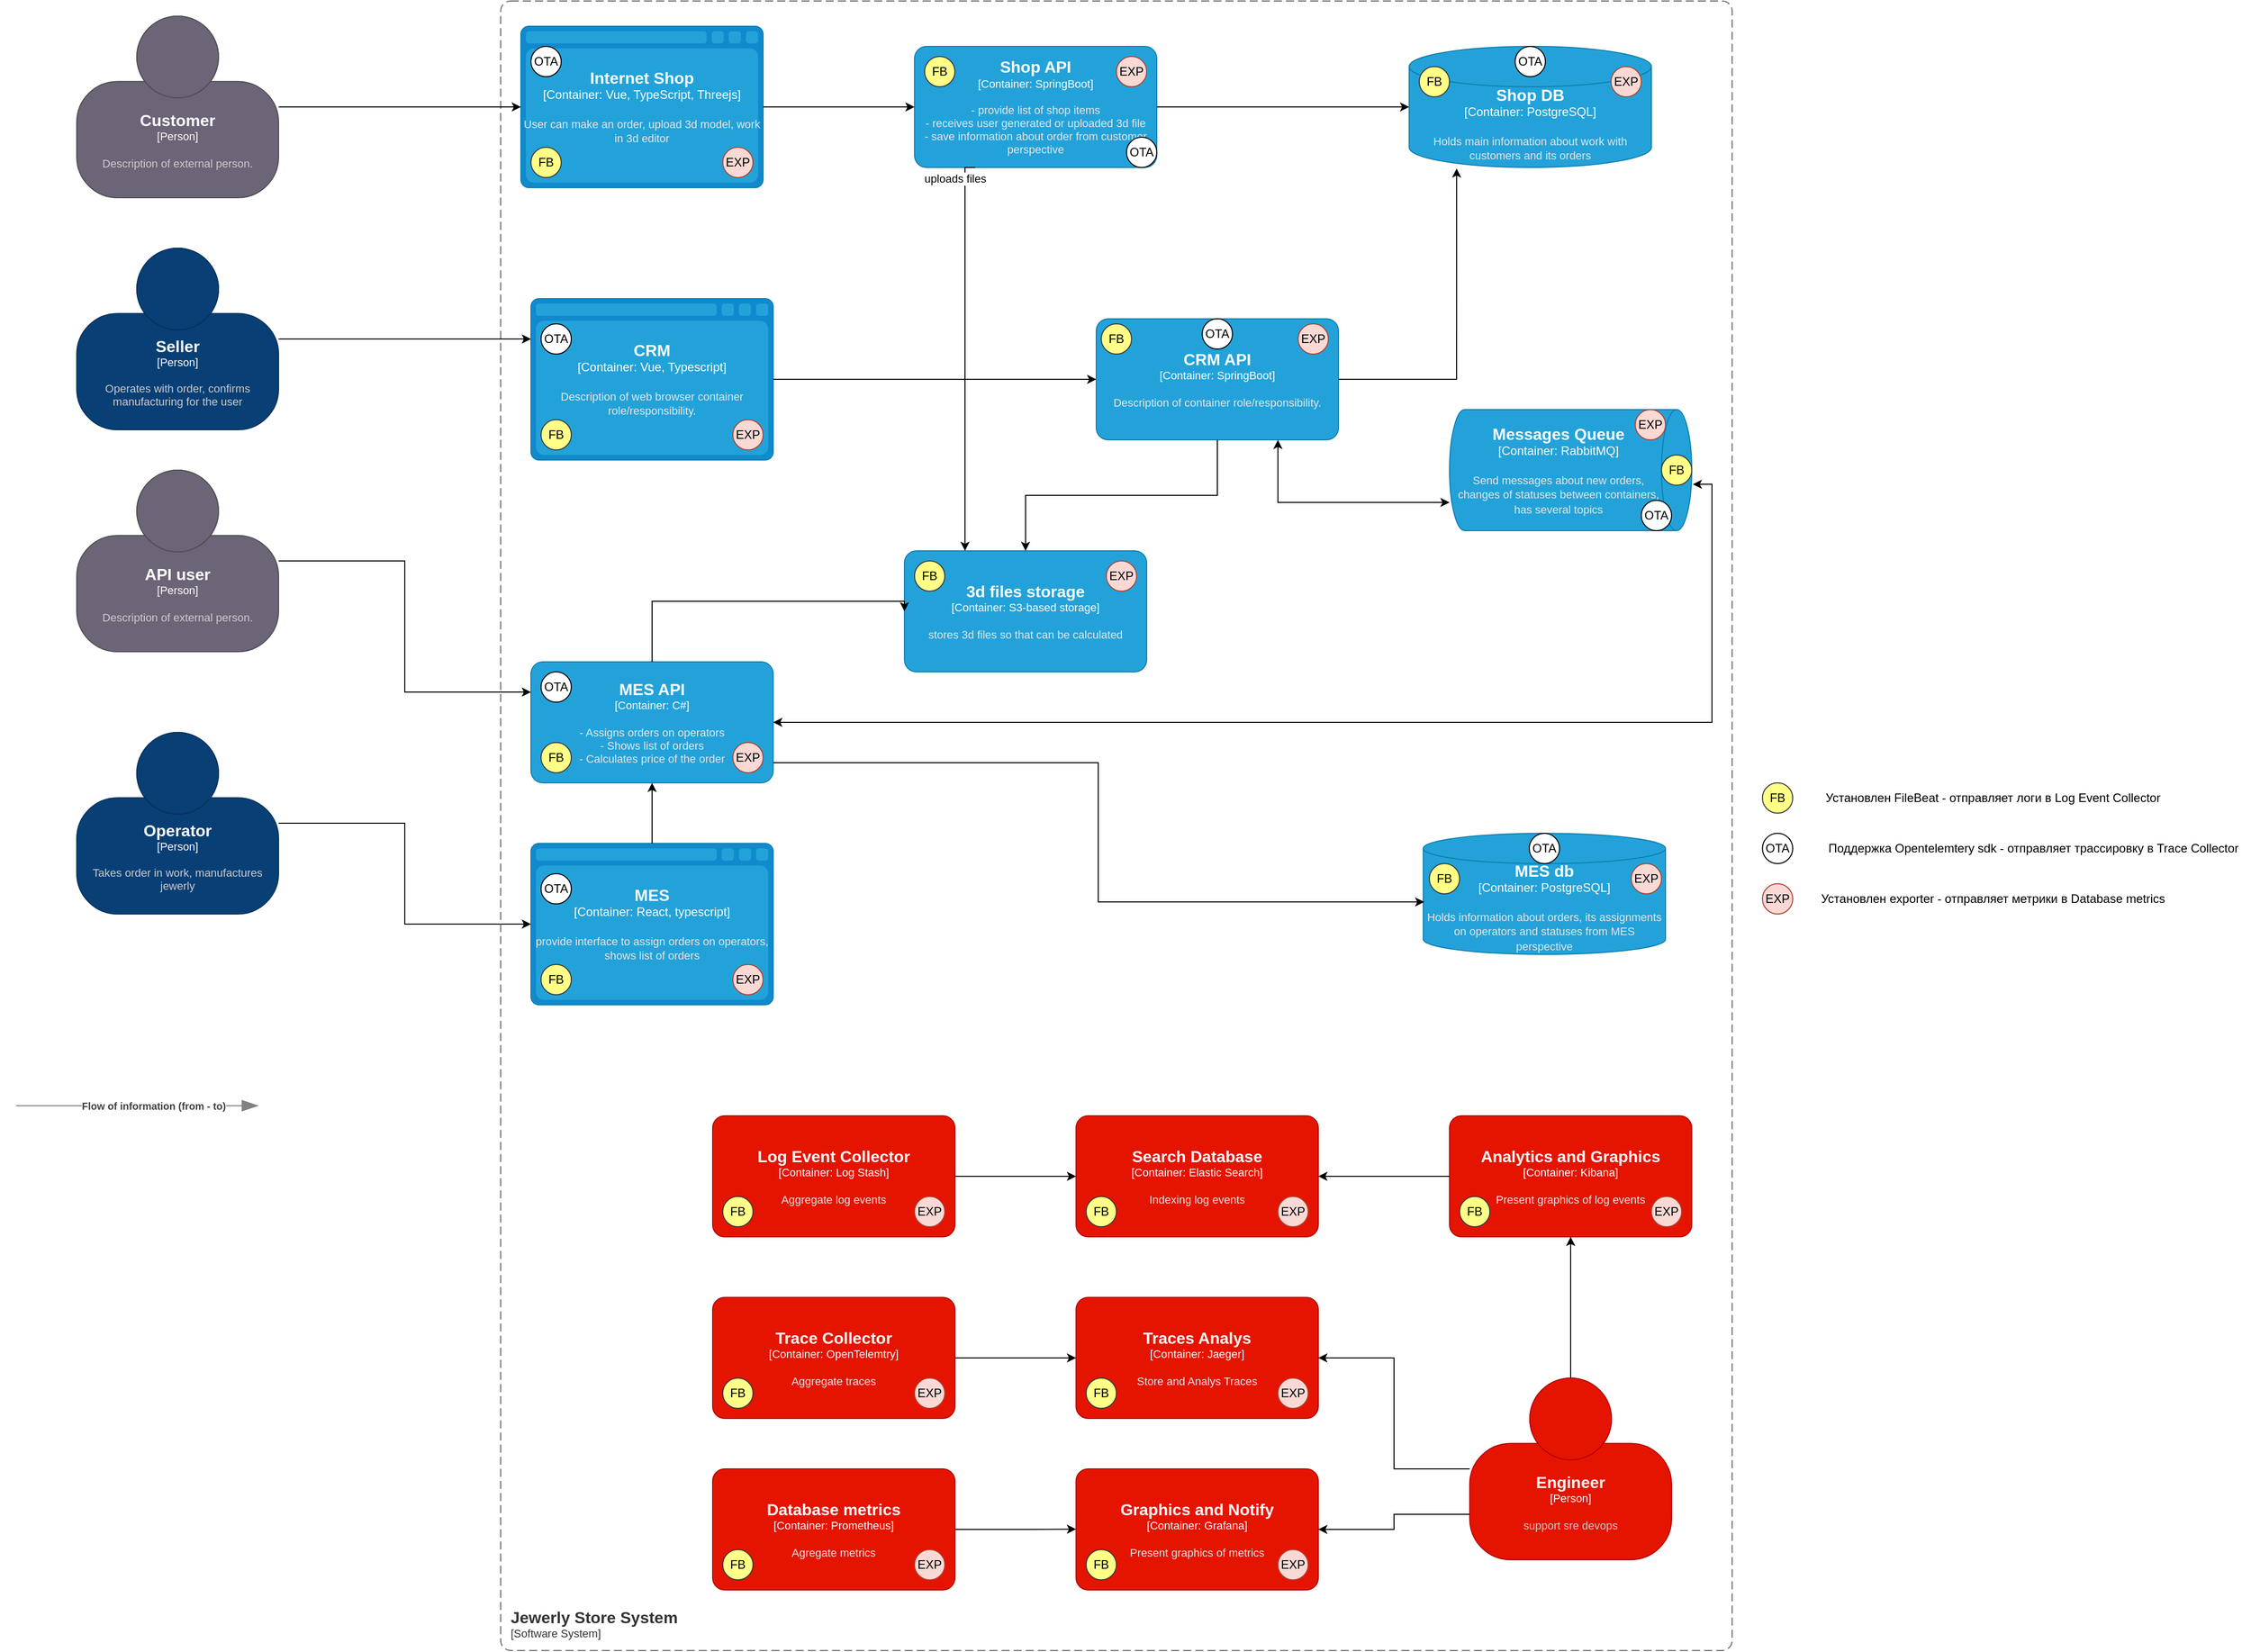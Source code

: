 <mxfile version="26.0.2">
  <diagram name="Page-1" id="q5gKrhV2WKv8pvfnoQvh">
    <mxGraphModel dx="1741" dy="1004" grid="1" gridSize="10" guides="1" tooltips="1" connect="1" arrows="1" fold="1" page="1" pageScale="1" pageWidth="827" pageHeight="1169" math="0" shadow="0">
      <root>
        <mxCell id="0" />
        <mxCell id="1" parent="0" />
        <object placeholders="1" c4Name="MES API" c4Type="Container" c4Technology="C#" c4Description="- Assigns orders on operators&#xa;- Shows list of orders&#xa;- Calculates price of the order" label="&lt;font style=&quot;font-size: 16px&quot;&gt;&lt;b&gt;%c4Name%&lt;/b&gt;&lt;/font&gt;&lt;div&gt;[%c4Type%: %c4Technology%]&lt;/div&gt;&lt;br&gt;&lt;div&gt;&lt;font style=&quot;font-size: 11px&quot;&gt;&lt;font color=&quot;#E6E6E6&quot;&gt;%c4Description%&lt;/font&gt;&lt;/div&gt;" id="6bDfexBDMjg7O7AECw8N-1">
          <mxCell style="rounded=1;whiteSpace=wrap;html=1;fontSize=11;labelBackgroundColor=none;fillColor=#23A2D9;fontColor=#ffffff;align=center;arcSize=10;strokeColor=#0E7DAD;metaEdit=1;resizable=0;points=[[0.25,0,0],[0.5,0,0],[0.75,0,0],[1,0.25,0],[1,0.5,0],[1,0.75,0],[0.75,1,0],[0.5,1,0],[0.25,1,0],[0,0.75,0],[0,0.5,0],[0,0.25,0]];" parent="1" vertex="1">
            <mxGeometry x="530" y="890" width="240" height="120" as="geometry" />
          </mxCell>
        </object>
        <object placeholders="1" c4Name="Messages Queue" c4Type="Container" c4Technology="RabbitMQ" c4Description="Send messages about new orders, changes of statuses between containers, has several topics" label="&lt;font style=&quot;font-size: 16px&quot;&gt;&lt;b&gt;%c4Name%&lt;/b&gt;&lt;/font&gt;&lt;div&gt;[%c4Type%:&amp;nbsp;%c4Technology%]&lt;/div&gt;&lt;br&gt;&lt;div&gt;&lt;font style=&quot;font-size: 11px&quot;&gt;&lt;font color=&quot;#E6E6E6&quot;&gt;%c4Description%&lt;/font&gt;&lt;/div&gt;" id="6bDfexBDMjg7O7AECw8N-2">
          <mxCell style="shape=cylinder3;size=15;direction=south;whiteSpace=wrap;html=1;boundedLbl=1;rounded=0;labelBackgroundColor=none;fillColor=#23A2D9;fontSize=12;fontColor=#ffffff;align=center;strokeColor=#0E7DAD;metaEdit=1;points=[[0.5,0,0],[1,0.25,0],[1,0.5,0],[1,0.75,0],[0.5,1,0],[0,0.75,0],[0,0.5,0],[0,0.25,0]];resizable=0;" parent="1" vertex="1">
            <mxGeometry x="1440" y="640" width="240" height="120" as="geometry" />
          </mxCell>
        </object>
        <object placeholders="1" c4Name="Internet Shop" c4Type="Container" c4Technology="Vue, TypeScript, Threejs" c4Description="User can make an order, upload 3d model, work in 3d editor" label="&lt;font style=&quot;font-size: 16px&quot;&gt;&lt;b&gt;%c4Name%&lt;/b&gt;&lt;/font&gt;&lt;div&gt;[%c4Type%:&amp;nbsp;%c4Technology%]&lt;/div&gt;&lt;br&gt;&lt;div&gt;&lt;font style=&quot;font-size: 11px&quot;&gt;&lt;font color=&quot;#E6E6E6&quot;&gt;%c4Description%&lt;/font&gt;&lt;/div&gt;" id="6bDfexBDMjg7O7AECw8N-3">
          <mxCell style="shape=mxgraph.c4.webBrowserContainer2;whiteSpace=wrap;html=1;boundedLbl=1;rounded=0;labelBackgroundColor=none;strokeColor=#118ACD;fillColor=#23A2D9;strokeColor=#118ACD;strokeColor2=#0E7DAD;fontSize=12;fontColor=#ffffff;align=center;metaEdit=1;points=[[0.5,0,0],[1,0.25,0],[1,0.5,0],[1,0.75,0],[0.5,1,0],[0,0.75,0],[0,0.5,0],[0,0.25,0]];resizable=0;" parent="1" vertex="1">
            <mxGeometry x="520" y="260" width="240" height="160" as="geometry" />
          </mxCell>
        </object>
        <object placeholders="1" c4Name="MES" c4Type="Container" c4Technology="React, typescript" c4Description="provide interface to assign orders on operators, shows list of orders" label="&lt;font style=&quot;font-size: 16px&quot;&gt;&lt;b&gt;%c4Name%&lt;/b&gt;&lt;/font&gt;&lt;div&gt;[%c4Type%:&amp;nbsp;%c4Technology%]&lt;/div&gt;&lt;br&gt;&lt;div&gt;&lt;font style=&quot;font-size: 11px&quot;&gt;&lt;font color=&quot;#E6E6E6&quot;&gt;%c4Description%&lt;/font&gt;&lt;/div&gt;" id="6bDfexBDMjg7O7AECw8N-4">
          <mxCell style="shape=mxgraph.c4.webBrowserContainer2;whiteSpace=wrap;html=1;boundedLbl=1;rounded=0;labelBackgroundColor=none;strokeColor=#118ACD;fillColor=#23A2D9;strokeColor=#118ACD;strokeColor2=#0E7DAD;fontSize=12;fontColor=#ffffff;align=center;metaEdit=1;points=[[0.5,0,0],[1,0.25,0],[1,0.5,0],[1,0.75,0],[0.5,1,0],[0,0.75,0],[0,0.5,0],[0,0.25,0]];resizable=0;" parent="1" vertex="1">
            <mxGeometry x="530" y="1070" width="240" height="160" as="geometry" />
          </mxCell>
        </object>
        <mxCell id="6bDfexBDMjg7O7AECw8N-20" style="edgeStyle=orthogonalEdgeStyle;rounded=0;orthogonalLoop=1;jettySize=auto;html=1;" parent="1" source="6bDfexBDMjg7O7AECw8N-5" target="6bDfexBDMjg7O7AECw8N-4" edge="1">
          <mxGeometry relative="1" as="geometry" />
        </mxCell>
        <object placeholders="1" c4Name="Operator" c4Type="Person" c4Description="Takes order in work, manufactures jewerly " label="&lt;font style=&quot;font-size: 16px&quot;&gt;&lt;b&gt;%c4Name%&lt;/b&gt;&lt;/font&gt;&lt;div&gt;[%c4Type%]&lt;/div&gt;&lt;br&gt;&lt;div&gt;&lt;font style=&quot;font-size: 11px&quot;&gt;&lt;font color=&quot;#cccccc&quot;&gt;%c4Description%&lt;/font&gt;&lt;/div&gt;" id="6bDfexBDMjg7O7AECw8N-5">
          <mxCell style="html=1;fontSize=11;dashed=0;whiteSpace=wrap;fillColor=#083F75;strokeColor=#06315C;fontColor=#ffffff;shape=mxgraph.c4.person2;align=center;metaEdit=1;points=[[0.5,0,0],[1,0.5,0],[1,0.75,0],[0.75,1,0],[0.5,1,0],[0.25,1,0],[0,0.75,0],[0,0.5,0]];resizable=0;" parent="1" vertex="1">
            <mxGeometry x="80" y="960" width="200" height="180" as="geometry" />
          </mxCell>
        </object>
        <object placeholders="1" c4Name="Customer" c4Type="Person" c4Description="Description of external person." label="&lt;font style=&quot;font-size: 16px&quot;&gt;&lt;b&gt;%c4Name%&lt;/b&gt;&lt;/font&gt;&lt;div&gt;[%c4Type%]&lt;/div&gt;&lt;br&gt;&lt;div&gt;&lt;font style=&quot;font-size: 11px&quot;&gt;&lt;font color=&quot;#cccccc&quot;&gt;%c4Description%&lt;/font&gt;&lt;/div&gt;" id="6bDfexBDMjg7O7AECw8N-6">
          <mxCell style="html=1;fontSize=11;dashed=0;whiteSpace=wrap;fillColor=#6C6477;strokeColor=#4D4D4D;fontColor=#ffffff;shape=mxgraph.c4.person2;align=center;metaEdit=1;points=[[0.5,0,0],[1,0.5,0],[1,0.75,0],[0.75,1,0],[0.5,1,0],[0.25,1,0],[0,0.75,0],[0,0.5,0]];resizable=0;" parent="1" vertex="1">
            <mxGeometry x="80" y="250" width="200" height="180" as="geometry" />
          </mxCell>
        </object>
        <object placeholders="1" c4Name="API user" c4Type="Person" c4Description="Description of external person." label="&lt;font style=&quot;font-size: 16px&quot;&gt;&lt;b&gt;%c4Name%&lt;/b&gt;&lt;/font&gt;&lt;div&gt;[%c4Type%]&lt;/div&gt;&lt;br&gt;&lt;div&gt;&lt;font style=&quot;font-size: 11px&quot;&gt;&lt;font color=&quot;#cccccc&quot;&gt;%c4Description%&lt;/font&gt;&lt;/div&gt;" id="6bDfexBDMjg7O7AECw8N-7">
          <mxCell style="html=1;fontSize=11;dashed=0;whiteSpace=wrap;fillColor=#6C6477;strokeColor=#4D4D4D;fontColor=#ffffff;shape=mxgraph.c4.person2;align=center;metaEdit=1;points=[[0.5,0,0],[1,0.5,0],[1,0.75,0],[0.75,1,0],[0.5,1,0],[0.25,1,0],[0,0.75,0],[0,0.5,0]];resizable=0;" parent="1" vertex="1">
            <mxGeometry x="80" y="700" width="200" height="180" as="geometry" />
          </mxCell>
        </object>
        <object placeholders="1" c4Name="Shop API" c4Type="Container" c4Technology="SpringBoot" c4Description="- provide list of shop items&#xa;- receives user generated or uploaded 3d file&#xa;- save information about order from customer perspective&#xa;" label="&lt;font style=&quot;font-size: 16px&quot;&gt;&lt;b&gt;%c4Name%&lt;/b&gt;&lt;/font&gt;&lt;div&gt;[%c4Type%: %c4Technology%]&lt;/div&gt;&lt;br&gt;&lt;div&gt;&lt;font style=&quot;font-size: 11px&quot;&gt;&lt;font color=&quot;#E6E6E6&quot;&gt;%c4Description%&lt;/font&gt;&lt;/div&gt;" id="6bDfexBDMjg7O7AECw8N-8">
          <mxCell style="rounded=1;whiteSpace=wrap;html=1;fontSize=11;labelBackgroundColor=none;fillColor=#23A2D9;fontColor=#ffffff;align=center;arcSize=10;strokeColor=#0E7DAD;metaEdit=1;resizable=0;points=[[0.25,0,0],[0.5,0,0],[0.75,0,0],[1,0.25,0],[1,0.5,0],[1,0.75,0],[0.75,1,0],[0.5,1,0],[0.25,1,0],[0,0.75,0],[0,0.5,0],[0,0.25,0]];" parent="1" vertex="1">
            <mxGeometry x="910" y="280" width="240" height="120" as="geometry" />
          </mxCell>
        </object>
        <object placeholders="1" c4Name="CRM" c4Type="Container" c4Technology="Vue, Typescript" c4Description="Description of web browser container role/responsibility." label="&lt;font style=&quot;font-size: 16px&quot;&gt;&lt;b&gt;%c4Name%&lt;/b&gt;&lt;/font&gt;&lt;div&gt;[%c4Type%:&amp;nbsp;%c4Technology%]&lt;/div&gt;&lt;br&gt;&lt;div&gt;&lt;font style=&quot;font-size: 11px&quot;&gt;&lt;font color=&quot;#E6E6E6&quot;&gt;%c4Description%&lt;/font&gt;&lt;/div&gt;" id="6bDfexBDMjg7O7AECw8N-9">
          <mxCell style="shape=mxgraph.c4.webBrowserContainer2;whiteSpace=wrap;html=1;boundedLbl=1;rounded=0;labelBackgroundColor=none;strokeColor=#118ACD;fillColor=#23A2D9;strokeColor=#118ACD;strokeColor2=#0E7DAD;fontSize=12;fontColor=#ffffff;align=center;metaEdit=1;points=[[0.5,0,0],[1,0.25,0],[1,0.5,0],[1,0.75,0],[0.5,1,0],[0,0.75,0],[0,0.5,0],[0,0.25,0]];resizable=0;" parent="1" vertex="1">
            <mxGeometry x="530" y="530" width="240" height="160" as="geometry" />
          </mxCell>
        </object>
        <object placeholders="1" c4Name="CRM API" c4Type="Container" c4Technology="SpringBoot" c4Description="Description of container role/responsibility." label="&lt;font style=&quot;font-size: 16px&quot;&gt;&lt;b&gt;%c4Name%&lt;/b&gt;&lt;/font&gt;&lt;div&gt;[%c4Type%: %c4Technology%]&lt;/div&gt;&lt;br&gt;&lt;div&gt;&lt;font style=&quot;font-size: 11px&quot;&gt;&lt;font color=&quot;#E6E6E6&quot;&gt;%c4Description%&lt;/font&gt;&lt;/div&gt;" id="6bDfexBDMjg7O7AECw8N-10">
          <mxCell style="rounded=1;whiteSpace=wrap;html=1;fontSize=11;labelBackgroundColor=none;fillColor=#23A2D9;fontColor=#ffffff;align=center;arcSize=10;strokeColor=#0E7DAD;metaEdit=1;resizable=0;points=[[0.25,0,0],[0.5,0,0],[0.75,0,0],[1,0.25,0],[1,0.5,0],[1,0.75,0],[0.75,1,0],[0.5,1,0],[0.25,1,0],[0,0.75,0],[0,0.5,0],[0,0.25,0]];" parent="1" vertex="1">
            <mxGeometry x="1090" y="550" width="240" height="120" as="geometry" />
          </mxCell>
        </object>
        <object placeholders="1" c4Name="Shop DB" c4Type="Container" c4Technology="PostgreSQL" c4Description="Holds main information about work with customers and its orders&#xa;" label="&lt;font style=&quot;font-size: 16px&quot;&gt;&lt;b&gt;%c4Name%&lt;/b&gt;&lt;/font&gt;&lt;div&gt;[%c4Type%:&amp;nbsp;%c4Technology%]&lt;/div&gt;&lt;br&gt;&lt;div&gt;&lt;font style=&quot;font-size: 11px&quot;&gt;&lt;font color=&quot;#E6E6E6&quot;&gt;%c4Description%&lt;/font&gt;&lt;/div&gt;" id="6bDfexBDMjg7O7AECw8N-11">
          <mxCell style="shape=cylinder3;size=20;whiteSpace=wrap;html=1;boundedLbl=1;rounded=0;labelBackgroundColor=none;fillColor=#23A2D9;fontSize=12;fontColor=#ffffff;align=center;strokeColor=#0E7DAD;metaEdit=1;points=[[0.5,0,0],[1,0.25,0],[1,0.5,0],[1,0.75,0],[0.5,1,0],[0,0.75,0],[0,0.5,0],[0,0.25,0]];resizable=0;" parent="1" vertex="1">
            <mxGeometry x="1400" y="280" width="240" height="120" as="geometry" />
          </mxCell>
        </object>
        <mxCell id="6bDfexBDMjg7O7AECw8N-12" style="edgeStyle=orthogonalEdgeStyle;rounded=0;orthogonalLoop=1;jettySize=auto;html=1;entryX=0.196;entryY=1.008;entryDx=0;entryDy=0;entryPerimeter=0;" parent="1" source="6bDfexBDMjg7O7AECw8N-10" target="6bDfexBDMjg7O7AECw8N-11" edge="1">
          <mxGeometry relative="1" as="geometry" />
        </mxCell>
        <mxCell id="6bDfexBDMjg7O7AECw8N-13" style="edgeStyle=orthogonalEdgeStyle;rounded=0;orthogonalLoop=1;jettySize=auto;html=1;entryX=0;entryY=0.5;entryDx=0;entryDy=0;entryPerimeter=0;" parent="1" source="6bDfexBDMjg7O7AECw8N-8" target="6bDfexBDMjg7O7AECw8N-11" edge="1">
          <mxGeometry relative="1" as="geometry" />
        </mxCell>
        <mxCell id="6bDfexBDMjg7O7AECw8N-14" style="edgeStyle=orthogonalEdgeStyle;rounded=0;orthogonalLoop=1;jettySize=auto;html=1;entryX=0;entryY=0.5;entryDx=0;entryDy=0;entryPerimeter=0;" parent="1" source="6bDfexBDMjg7O7AECw8N-3" target="6bDfexBDMjg7O7AECw8N-8" edge="1">
          <mxGeometry relative="1" as="geometry" />
        </mxCell>
        <mxCell id="6bDfexBDMjg7O7AECw8N-16" style="edgeStyle=orthogonalEdgeStyle;rounded=0;orthogonalLoop=1;jettySize=auto;html=1;entryX=0.767;entryY=1;entryDx=0;entryDy=0;entryPerimeter=0;exitX=0.75;exitY=1;exitDx=0;exitDy=0;exitPerimeter=0;startArrow=classic;startFill=1;" parent="1" source="6bDfexBDMjg7O7AECw8N-10" target="6bDfexBDMjg7O7AECw8N-2" edge="1">
          <mxGeometry relative="1" as="geometry" />
        </mxCell>
        <mxCell id="6bDfexBDMjg7O7AECw8N-17" style="edgeStyle=orthogonalEdgeStyle;rounded=0;orthogonalLoop=1;jettySize=auto;html=1;entryX=0.617;entryY=-0.004;entryDx=0;entryDy=0;entryPerimeter=0;startArrow=classic;startFill=1;" parent="1" source="6bDfexBDMjg7O7AECw8N-1" target="6bDfexBDMjg7O7AECw8N-2" edge="1">
          <mxGeometry relative="1" as="geometry" />
        </mxCell>
        <mxCell id="6bDfexBDMjg7O7AECw8N-18" style="edgeStyle=orthogonalEdgeStyle;rounded=0;orthogonalLoop=1;jettySize=auto;html=1;entryX=0.5;entryY=1;entryDx=0;entryDy=0;entryPerimeter=0;" parent="1" source="6bDfexBDMjg7O7AECw8N-4" target="6bDfexBDMjg7O7AECw8N-1" edge="1">
          <mxGeometry relative="1" as="geometry" />
        </mxCell>
        <object placeholders="1" c4Name="Jewerly Store System" c4Type="SystemScopeBoundary" c4Application="Software System" label="&lt;font style=&quot;font-size: 16px&quot;&gt;&lt;b&gt;&lt;div style=&quot;text-align: left&quot;&gt;%c4Name%&lt;/div&gt;&lt;/b&gt;&lt;/font&gt;&lt;div style=&quot;text-align: left&quot;&gt;[%c4Application%]&lt;/div&gt;" id="6bDfexBDMjg7O7AECw8N-19">
          <mxCell style="rounded=1;fontSize=11;whiteSpace=wrap;html=1;dashed=1;arcSize=20;fillColor=none;strokeColor=#666666;fontColor=#333333;labelBackgroundColor=none;align=left;verticalAlign=bottom;labelBorderColor=none;spacingTop=0;spacing=10;dashPattern=8 4;metaEdit=1;rotatable=0;perimeter=rectanglePerimeter;noLabel=0;labelPadding=0;allowArrows=0;connectable=0;expand=0;recursiveResize=0;editable=1;pointerEvents=0;absoluteArcSize=1;points=[[0.25,0,0],[0.5,0,0],[0.75,0,0],[1,0.25,0],[1,0.5,0],[1,0.75,0],[0.75,1,0],[0.5,1,0],[0.25,1,0],[0,0.75,0],[0,0.5,0],[0,0.25,0]];" parent="1" vertex="1">
            <mxGeometry x="500" y="235" width="1220" height="1635" as="geometry" />
          </mxCell>
        </object>
        <mxCell id="6bDfexBDMjg7O7AECw8N-21" style="edgeStyle=orthogonalEdgeStyle;rounded=0;orthogonalLoop=1;jettySize=auto;html=1;entryX=0;entryY=0.25;entryDx=0;entryDy=0;entryPerimeter=0;" parent="1" source="6bDfexBDMjg7O7AECw8N-7" target="6bDfexBDMjg7O7AECw8N-1" edge="1">
          <mxGeometry relative="1" as="geometry" />
        </mxCell>
        <mxCell id="6bDfexBDMjg7O7AECw8N-22" style="edgeStyle=orthogonalEdgeStyle;rounded=0;orthogonalLoop=1;jettySize=auto;html=1;entryX=0;entryY=0.5;entryDx=0;entryDy=0;entryPerimeter=0;" parent="1" source="6bDfexBDMjg7O7AECw8N-9" target="6bDfexBDMjg7O7AECw8N-10" edge="1">
          <mxGeometry relative="1" as="geometry" />
        </mxCell>
        <mxCell id="6bDfexBDMjg7O7AECw8N-23" style="edgeStyle=orthogonalEdgeStyle;rounded=0;orthogonalLoop=1;jettySize=auto;html=1;entryX=0;entryY=0.5;entryDx=0;entryDy=0;entryPerimeter=0;" parent="1" source="6bDfexBDMjg7O7AECw8N-6" target="6bDfexBDMjg7O7AECw8N-3" edge="1">
          <mxGeometry relative="1" as="geometry" />
        </mxCell>
        <mxCell id="6bDfexBDMjg7O7AECw8N-29" value="" style="edgeStyle=orthogonalEdgeStyle;rounded=0;orthogonalLoop=1;jettySize=auto;html=1;startArrow=classic;startFill=1;endArrow=none;endFill=0;" parent="1" source="6bDfexBDMjg7O7AECw8N-25" target="6bDfexBDMjg7O7AECw8N-10" edge="1">
          <mxGeometry relative="1" as="geometry" />
        </mxCell>
        <object placeholders="1" c4Name="3d files storage" c4Type="Container" c4Technology="S3-based storage" c4Description="stores 3d files so that can be calculated" label="&lt;font style=&quot;font-size: 16px&quot;&gt;&lt;b&gt;%c4Name%&lt;/b&gt;&lt;/font&gt;&lt;div&gt;[%c4Type%: %c4Technology%]&lt;/div&gt;&lt;br&gt;&lt;div&gt;&lt;font style=&quot;font-size: 11px&quot;&gt;&lt;font color=&quot;#E6E6E6&quot;&gt;%c4Description%&lt;/font&gt;&lt;/div&gt;" id="6bDfexBDMjg7O7AECw8N-25">
          <mxCell style="rounded=1;whiteSpace=wrap;html=1;fontSize=11;labelBackgroundColor=none;fillColor=#23A2D9;fontColor=#ffffff;align=center;arcSize=10;strokeColor=#0E7DAD;metaEdit=1;resizable=0;points=[[0.25,0,0],[0.5,0,0],[0.75,0,0],[1,0.25,0],[1,0.5,0],[1,0.75,0],[0.75,1,0],[0.5,1,0],[0.25,1,0],[0,0.75,0],[0,0.5,0],[0,0.25,0]];" parent="1" vertex="1">
            <mxGeometry x="900" y="780" width="240" height="120" as="geometry" />
          </mxCell>
        </object>
        <mxCell id="6bDfexBDMjg7O7AECw8N-26" style="edgeStyle=orthogonalEdgeStyle;rounded=0;orthogonalLoop=1;jettySize=auto;html=1;entryX=0;entryY=0.5;entryDx=0;entryDy=0;entryPerimeter=0;" parent="1" source="6bDfexBDMjg7O7AECw8N-1" target="6bDfexBDMjg7O7AECw8N-25" edge="1">
          <mxGeometry relative="1" as="geometry">
            <Array as="points">
              <mxPoint x="650" y="830" />
            </Array>
          </mxGeometry>
        </mxCell>
        <mxCell id="6bDfexBDMjg7O7AECw8N-27" style="edgeStyle=orthogonalEdgeStyle;rounded=0;orthogonalLoop=1;jettySize=auto;html=1;entryX=0.25;entryY=0;entryDx=0;entryDy=0;entryPerimeter=0;exitX=0.25;exitY=1;exitDx=0;exitDy=0;exitPerimeter=0;" parent="1" source="6bDfexBDMjg7O7AECw8N-8" target="6bDfexBDMjg7O7AECw8N-25" edge="1">
          <mxGeometry relative="1" as="geometry">
            <mxPoint x="970" y="430" as="sourcePoint" />
            <mxPoint x="1170.08" y="790.96" as="targetPoint" />
            <Array as="points">
              <mxPoint x="960" y="400" />
            </Array>
          </mxGeometry>
        </mxCell>
        <mxCell id="6bDfexBDMjg7O7AECw8N-28" value="uploads files" style="edgeLabel;html=1;align=center;verticalAlign=middle;resizable=0;points=[];" parent="6bDfexBDMjg7O7AECw8N-27" vertex="1" connectable="0">
          <mxGeometry x="-0.371" y="-2" relative="1" as="geometry">
            <mxPoint x="-8" y="-102" as="offset" />
          </mxGeometry>
        </mxCell>
        <object placeholders="1" c4Name="Seller" c4Type="Person" c4Description="Operates with order, confirms manufacturing for the user" label="&lt;font style=&quot;font-size: 16px&quot;&gt;&lt;b&gt;%c4Name%&lt;/b&gt;&lt;/font&gt;&lt;div&gt;[%c4Type%]&lt;/div&gt;&lt;br&gt;&lt;div&gt;&lt;font style=&quot;font-size: 11px&quot;&gt;&lt;font color=&quot;#cccccc&quot;&gt;%c4Description%&lt;/font&gt;&lt;/div&gt;" id="6bDfexBDMjg7O7AECw8N-30">
          <mxCell style="html=1;fontSize=11;dashed=0;whiteSpace=wrap;fillColor=#083F75;strokeColor=#06315C;fontColor=#ffffff;shape=mxgraph.c4.person2;align=center;metaEdit=1;points=[[0.5,0,0],[1,0.5,0],[1,0.75,0],[0.75,1,0],[0.5,1,0],[0.25,1,0],[0,0.75,0],[0,0.5,0]];resizable=0;" parent="1" vertex="1">
            <mxGeometry x="80" y="480" width="200" height="180" as="geometry" />
          </mxCell>
        </object>
        <mxCell id="6bDfexBDMjg7O7AECw8N-31" style="edgeStyle=orthogonalEdgeStyle;rounded=0;orthogonalLoop=1;jettySize=auto;html=1;entryX=0;entryY=0.25;entryDx=0;entryDy=0;entryPerimeter=0;" parent="1" source="6bDfexBDMjg7O7AECw8N-30" target="6bDfexBDMjg7O7AECw8N-9" edge="1">
          <mxGeometry relative="1" as="geometry" />
        </mxCell>
        <object placeholders="1" c4Name="MES db" c4Type="Container" c4Technology="PostgreSQL" c4Description="Holds information about orders, its assignments on operators and statuses from MES perspective" label="&lt;font style=&quot;font-size: 16px&quot;&gt;&lt;b&gt;%c4Name%&lt;/b&gt;&lt;/font&gt;&lt;div&gt;[%c4Type%:&amp;nbsp;%c4Technology%]&lt;/div&gt;&lt;br&gt;&lt;div&gt;&lt;font style=&quot;font-size: 11px&quot;&gt;&lt;font color=&quot;#E6E6E6&quot;&gt;%c4Description%&lt;/font&gt;&lt;/div&gt;" id="6bDfexBDMjg7O7AECw8N-32">
          <mxCell style="shape=cylinder3;size=15;whiteSpace=wrap;html=1;boundedLbl=1;rounded=0;labelBackgroundColor=none;fillColor=#23A2D9;fontSize=12;fontColor=#ffffff;align=center;strokeColor=#0E7DAD;metaEdit=1;points=[[0.5,0,0],[1,0.25,0],[1,0.5,0],[1,0.75,0],[0.5,1,0],[0,0.75,0],[0,0.5,0],[0,0.25,0]];resizable=0;" parent="1" vertex="1">
            <mxGeometry x="1414" y="1060" width="240" height="120" as="geometry" />
          </mxCell>
        </object>
        <mxCell id="6bDfexBDMjg7O7AECw8N-33" style="edgeStyle=orthogonalEdgeStyle;rounded=0;orthogonalLoop=1;jettySize=auto;html=1;entryX=0.004;entryY=0.567;entryDx=0;entryDy=0;entryPerimeter=0;" parent="1" source="6bDfexBDMjg7O7AECw8N-1" target="6bDfexBDMjg7O7AECw8N-32" edge="1">
          <mxGeometry relative="1" as="geometry">
            <mxPoint x="1380" y="1130" as="targetPoint" />
            <Array as="points">
              <mxPoint x="1092" y="990" />
              <mxPoint x="1092" y="1128" />
            </Array>
          </mxGeometry>
        </mxCell>
        <object placeholders="1" c4Type="Relationship" c4Description="Flow of information (from - to) " label="&lt;div style=&quot;text-align: left&quot;&gt;&lt;div style=&quot;text-align: center&quot;&gt;&lt;b&gt;%c4Description%&lt;/b&gt;&lt;/div&gt;" id="6bDfexBDMjg7O7AECw8N-34">
          <mxCell style="endArrow=blockThin;html=1;fontSize=10;fontColor=#404040;strokeWidth=1;endFill=1;strokeColor=#828282;elbow=vertical;metaEdit=1;endSize=14;startSize=14;jumpStyle=arc;jumpSize=16;rounded=0;edgeStyle=orthogonalEdgeStyle;" parent="1" edge="1">
            <mxGeometry x="0.133" width="240" relative="1" as="geometry">
              <mxPoint x="20" y="1330" as="sourcePoint" />
              <mxPoint x="260" y="1330" as="targetPoint" />
              <mxPoint as="offset" />
            </mxGeometry>
          </mxCell>
        </object>
        <mxCell id="DZT3iM8Rqy0JhYVwx6a5-18" value="EXP" style="ellipse;whiteSpace=wrap;html=1;aspect=fixed;fillColor=#fad9d5;strokeColor=#ae4132;" vertex="1" parent="1">
          <mxGeometry x="730" y="1190" width="30" height="30" as="geometry" />
        </mxCell>
        <mxCell id="DZT3iM8Rqy0JhYVwx6a5-19" value="EXP" style="ellipse;whiteSpace=wrap;html=1;aspect=fixed;fillColor=#fad9d5;strokeColor=#ae4132;" vertex="1" parent="1">
          <mxGeometry x="1620" y="1090" width="30" height="30" as="geometry" />
        </mxCell>
        <mxCell id="DZT3iM8Rqy0JhYVwx6a5-23" value="EXP" style="ellipse;whiteSpace=wrap;html=1;aspect=fixed;fillColor=#fad9d5;strokeColor=#ae4132;" vertex="1" parent="1">
          <mxGeometry x="730" y="970" width="30" height="30" as="geometry" />
        </mxCell>
        <mxCell id="DZT3iM8Rqy0JhYVwx6a5-25" value="EXP" style="ellipse;whiteSpace=wrap;html=1;aspect=fixed;fillColor=#fad9d5;strokeColor=#ae4132;" vertex="1" parent="1">
          <mxGeometry x="730" y="650" width="30" height="30" as="geometry" />
        </mxCell>
        <mxCell id="DZT3iM8Rqy0JhYVwx6a5-26" value="EXP" style="ellipse;whiteSpace=wrap;html=1;aspect=fixed;fillColor=#fad9d5;strokeColor=#ae4132;" vertex="1" parent="1">
          <mxGeometry x="1100" y="790" width="30" height="30" as="geometry" />
        </mxCell>
        <mxCell id="DZT3iM8Rqy0JhYVwx6a5-28" value="EXP" style="ellipse;whiteSpace=wrap;html=1;aspect=fixed;fillColor=#fad9d5;strokeColor=#ae4132;" vertex="1" parent="1">
          <mxGeometry x="1290" y="555" width="30" height="30" as="geometry" />
        </mxCell>
        <mxCell id="DZT3iM8Rqy0JhYVwx6a5-29" value="EXP" style="ellipse;whiteSpace=wrap;html=1;aspect=fixed;fillColor=#fad9d5;strokeColor=#ae4132;" vertex="1" parent="1">
          <mxGeometry x="1624" y="640" width="30" height="30" as="geometry" />
        </mxCell>
        <mxCell id="DZT3iM8Rqy0JhYVwx6a5-31" value="EXP" style="ellipse;whiteSpace=wrap;html=1;aspect=fixed;fillColor=#fad9d5;strokeColor=#ae4132;" vertex="1" parent="1">
          <mxGeometry x="1600" y="300" width="30" height="30" as="geometry" />
        </mxCell>
        <mxCell id="DZT3iM8Rqy0JhYVwx6a5-32" value="EXP" style="ellipse;whiteSpace=wrap;html=1;aspect=fixed;fillColor=#fad9d5;strokeColor=#ae4132;" vertex="1" parent="1">
          <mxGeometry x="720" y="380" width="30" height="30" as="geometry" />
        </mxCell>
        <mxCell id="DZT3iM8Rqy0JhYVwx6a5-33" value="EXP" style="ellipse;whiteSpace=wrap;html=1;aspect=fixed;fillColor=#fad9d5;strokeColor=#ae4132;" vertex="1" parent="1">
          <mxGeometry x="1110" y="290" width="30" height="30" as="geometry" />
        </mxCell>
        <mxCell id="DZT3iM8Rqy0JhYVwx6a5-34" value="FB" style="ellipse;whiteSpace=wrap;html=1;aspect=fixed;fillColor=#ffff88;strokeColor=#36393d;" vertex="1" parent="1">
          <mxGeometry x="1095" y="555" width="30" height="30" as="geometry" />
        </mxCell>
        <mxCell id="DZT3iM8Rqy0JhYVwx6a5-35" value="FB" style="ellipse;whiteSpace=wrap;html=1;aspect=fixed;fillColor=#ffff88;strokeColor=#36393d;" vertex="1" parent="1">
          <mxGeometry x="540" y="1190" width="30" height="30" as="geometry" />
        </mxCell>
        <mxCell id="DZT3iM8Rqy0JhYVwx6a5-36" value="FB" style="ellipse;whiteSpace=wrap;html=1;aspect=fixed;fillColor=#ffff88;strokeColor=#36393d;" vertex="1" parent="1">
          <mxGeometry x="1420" y="1090" width="30" height="30" as="geometry" />
        </mxCell>
        <mxCell id="DZT3iM8Rqy0JhYVwx6a5-37" value="FB" style="ellipse;whiteSpace=wrap;html=1;aspect=fixed;fillColor=#ffff88;strokeColor=#36393d;" vertex="1" parent="1">
          <mxGeometry x="540" y="650" width="30" height="30" as="geometry" />
        </mxCell>
        <mxCell id="DZT3iM8Rqy0JhYVwx6a5-38" value="FB" style="ellipse;whiteSpace=wrap;html=1;aspect=fixed;fillColor=#ffff88;strokeColor=#36393d;" vertex="1" parent="1">
          <mxGeometry x="910" y="790" width="30" height="30" as="geometry" />
        </mxCell>
        <mxCell id="DZT3iM8Rqy0JhYVwx6a5-39" value="FB" style="ellipse;whiteSpace=wrap;html=1;aspect=fixed;fillColor=#ffff88;strokeColor=#36393d;" vertex="1" parent="1">
          <mxGeometry x="540" y="970" width="30" height="30" as="geometry" />
        </mxCell>
        <mxCell id="DZT3iM8Rqy0JhYVwx6a5-40" value="FB" style="ellipse;whiteSpace=wrap;html=1;aspect=fixed;fillColor=#ffff88;strokeColor=#36393d;" vertex="1" parent="1">
          <mxGeometry x="530" y="380" width="30" height="30" as="geometry" />
        </mxCell>
        <mxCell id="DZT3iM8Rqy0JhYVwx6a5-41" value="FB" style="ellipse;whiteSpace=wrap;html=1;aspect=fixed;fillColor=#ffff88;strokeColor=#36393d;" vertex="1" parent="1">
          <mxGeometry x="920" y="290" width="30" height="30" as="geometry" />
        </mxCell>
        <mxCell id="DZT3iM8Rqy0JhYVwx6a5-42" value="FB" style="ellipse;whiteSpace=wrap;html=1;aspect=fixed;fillColor=#ffff88;strokeColor=#36393d;" vertex="1" parent="1">
          <mxGeometry x="1410" y="300" width="30" height="30" as="geometry" />
        </mxCell>
        <mxCell id="DZT3iM8Rqy0JhYVwx6a5-43" value="FB" style="ellipse;whiteSpace=wrap;html=1;aspect=fixed;fillColor=#ffff88;strokeColor=#36393d;" vertex="1" parent="1">
          <mxGeometry x="1650" y="685" width="30" height="30" as="geometry" />
        </mxCell>
        <mxCell id="DZT3iM8Rqy0JhYVwx6a5-57" value="OTA" style="ellipse;whiteSpace=wrap;html=1;aspect=fixed;" vertex="1" parent="1">
          <mxGeometry x="540" y="1100" width="30" height="30" as="geometry" />
        </mxCell>
        <mxCell id="DZT3iM8Rqy0JhYVwx6a5-58" value="OTA" style="ellipse;whiteSpace=wrap;html=1;aspect=fixed;" vertex="1" parent="1">
          <mxGeometry x="540" y="900" width="30" height="30" as="geometry" />
        </mxCell>
        <mxCell id="DZT3iM8Rqy0JhYVwx6a5-59" value="OTA" style="ellipse;whiteSpace=wrap;html=1;aspect=fixed;" vertex="1" parent="1">
          <mxGeometry x="540" y="555" width="30" height="30" as="geometry" />
        </mxCell>
        <mxCell id="DZT3iM8Rqy0JhYVwx6a5-60" value="OTA" style="ellipse;whiteSpace=wrap;html=1;aspect=fixed;" vertex="1" parent="1">
          <mxGeometry x="530" y="280" width="30" height="30" as="geometry" />
        </mxCell>
        <mxCell id="DZT3iM8Rqy0JhYVwx6a5-61" value="OTA" style="ellipse;whiteSpace=wrap;html=1;aspect=fixed;" vertex="1" parent="1">
          <mxGeometry x="1195" y="550" width="30" height="30" as="geometry" />
        </mxCell>
        <mxCell id="DZT3iM8Rqy0JhYVwx6a5-62" value="OTA" style="ellipse;whiteSpace=wrap;html=1;aspect=fixed;" vertex="1" parent="1">
          <mxGeometry x="1630" y="730" width="30" height="30" as="geometry" />
        </mxCell>
        <mxCell id="DZT3iM8Rqy0JhYVwx6a5-63" value="OTA" style="ellipse;whiteSpace=wrap;html=1;aspect=fixed;" vertex="1" parent="1">
          <mxGeometry x="1120" y="370" width="30" height="30" as="geometry" />
        </mxCell>
        <mxCell id="DZT3iM8Rqy0JhYVwx6a5-64" value="OTA" style="ellipse;whiteSpace=wrap;html=1;aspect=fixed;" vertex="1" parent="1">
          <mxGeometry x="1505" y="280" width="30" height="30" as="geometry" />
        </mxCell>
        <mxCell id="DZT3iM8Rqy0JhYVwx6a5-65" value="" style="group" vertex="1" connectable="0" parent="1">
          <mxGeometry x="1440" y="1340" width="240" height="120" as="geometry" />
        </mxCell>
        <object placeholders="1" c4Name="Analytics and Graphics" c4Type="Container" c4Technology="Kibana" c4Description="Present graphics of log events" label="&lt;font style=&quot;font-size: 16px&quot;&gt;&lt;b&gt;%c4Name%&lt;/b&gt;&lt;/font&gt;&lt;div&gt;[%c4Type%: %c4Technology%]&lt;/div&gt;&lt;br&gt;&lt;div&gt;&lt;font style=&quot;font-size: 11px&quot;&gt;&lt;font color=&quot;#E6E6E6&quot;&gt;%c4Description%&lt;/font&gt;&lt;/div&gt;" id="DZT3iM8Rqy0JhYVwx6a5-4">
          <mxCell style="rounded=1;whiteSpace=wrap;html=1;fontSize=11;labelBackgroundColor=none;fillColor=#e51400;fontColor=#ffffff;align=center;arcSize=10;strokeColor=#B20000;metaEdit=1;resizable=0;points=[[0.25,0,0],[0.5,0,0],[0.75,0,0],[1,0.25,0],[1,0.5,0],[1,0.75,0],[0.75,1,0],[0.5,1,0],[0.25,1,0],[0,0.75,0],[0,0.5,0],[0,0.25,0]];" vertex="1" parent="DZT3iM8Rqy0JhYVwx6a5-65">
            <mxGeometry width="240" height="120" as="geometry" />
          </mxCell>
        </object>
        <mxCell id="DZT3iM8Rqy0JhYVwx6a5-47" value="FB" style="ellipse;whiteSpace=wrap;html=1;aspect=fixed;fillColor=#ffff88;strokeColor=#36393d;" vertex="1" parent="DZT3iM8Rqy0JhYVwx6a5-65">
          <mxGeometry x="10" y="80" width="30" height="30" as="geometry" />
        </mxCell>
        <mxCell id="DZT3iM8Rqy0JhYVwx6a5-53" value="EXP" style="ellipse;whiteSpace=wrap;html=1;aspect=fixed;fillColor=#fad9d5;strokeColor=#ae4132;" vertex="1" parent="DZT3iM8Rqy0JhYVwx6a5-65">
          <mxGeometry x="200" y="80" width="30" height="30" as="geometry" />
        </mxCell>
        <mxCell id="DZT3iM8Rqy0JhYVwx6a5-66" value="" style="group" vertex="1" connectable="0" parent="1">
          <mxGeometry x="1070" y="1340" width="240" height="120" as="geometry" />
        </mxCell>
        <object placeholders="1" c4Name="Search Database" c4Type="Container" c4Technology="Elastic Search" c4Description="Indexing log events" label="&lt;font style=&quot;font-size: 16px&quot;&gt;&lt;b&gt;%c4Name%&lt;/b&gt;&lt;/font&gt;&lt;div&gt;[%c4Type%: %c4Technology%]&lt;/div&gt;&lt;br&gt;&lt;div&gt;&lt;font style=&quot;font-size: 11px&quot;&gt;&lt;font color=&quot;#E6E6E6&quot;&gt;%c4Description%&lt;/font&gt;&lt;/div&gt;" id="DZT3iM8Rqy0JhYVwx6a5-2">
          <mxCell style="rounded=1;whiteSpace=wrap;html=1;fontSize=11;labelBackgroundColor=none;fillColor=#e51400;fontColor=#ffffff;align=center;arcSize=10;strokeColor=#B20000;metaEdit=1;resizable=0;points=[[0.25,0,0],[0.5,0,0],[0.75,0,0],[1,0.25,0],[1,0.5,0],[1,0.75,0],[0.75,1,0],[0.5,1,0],[0.25,1,0],[0,0.75,0],[0,0.5,0],[0,0.25,0]];" vertex="1" parent="DZT3iM8Rqy0JhYVwx6a5-66">
            <mxGeometry width="240" height="120" as="geometry" />
          </mxCell>
        </object>
        <mxCell id="DZT3iM8Rqy0JhYVwx6a5-46" value="FB" style="ellipse;whiteSpace=wrap;html=1;aspect=fixed;fillColor=#ffff88;strokeColor=#36393d;" vertex="1" parent="DZT3iM8Rqy0JhYVwx6a5-66">
          <mxGeometry x="10" y="80" width="30" height="30" as="geometry" />
        </mxCell>
        <mxCell id="DZT3iM8Rqy0JhYVwx6a5-52" value="EXP" style="ellipse;whiteSpace=wrap;html=1;aspect=fixed;fillColor=#fad9d5;strokeColor=#ae4132;" vertex="1" parent="DZT3iM8Rqy0JhYVwx6a5-66">
          <mxGeometry x="200" y="80" width="30" height="30" as="geometry" />
        </mxCell>
        <mxCell id="DZT3iM8Rqy0JhYVwx6a5-67" value="" style="group" vertex="1" connectable="0" parent="1">
          <mxGeometry x="710" y="1340" width="240" height="120" as="geometry" />
        </mxCell>
        <object placeholders="1" c4Name="Log Event Collector" c4Type="Container" c4Technology="Log Stash" c4Description="Aggregate log events" label="&lt;font style=&quot;font-size: 16px&quot;&gt;&lt;b&gt;%c4Name%&lt;/b&gt;&lt;/font&gt;&lt;div&gt;[%c4Type%: %c4Technology%]&lt;/div&gt;&lt;br&gt;&lt;div&gt;&lt;font style=&quot;font-size: 11px&quot;&gt;&lt;font color=&quot;#E6E6E6&quot;&gt;%c4Description%&lt;/font&gt;&lt;/div&gt;" id="DZT3iM8Rqy0JhYVwx6a5-3">
          <mxCell style="rounded=1;whiteSpace=wrap;html=1;fontSize=11;labelBackgroundColor=none;fillColor=#e51400;fontColor=#ffffff;align=center;arcSize=10;strokeColor=#B20000;metaEdit=1;resizable=0;points=[[0.25,0,0],[0.5,0,0],[0.75,0,0],[1,0.25,0],[1,0.5,0],[1,0.75,0],[0.75,1,0],[0.5,1,0],[0.25,1,0],[0,0.75,0],[0,0.5,0],[0,0.25,0]];" vertex="1" parent="DZT3iM8Rqy0JhYVwx6a5-67">
            <mxGeometry width="240" height="120" as="geometry" />
          </mxCell>
        </object>
        <mxCell id="DZT3iM8Rqy0JhYVwx6a5-30" value="EXP" style="ellipse;whiteSpace=wrap;html=1;aspect=fixed;fillColor=#fad9d5;strokeColor=#ae4132;" vertex="1" parent="DZT3iM8Rqy0JhYVwx6a5-67">
          <mxGeometry x="200" y="80" width="30" height="30" as="geometry" />
        </mxCell>
        <mxCell id="DZT3iM8Rqy0JhYVwx6a5-45" value="FB" style="ellipse;whiteSpace=wrap;html=1;aspect=fixed;fillColor=#ffff88;strokeColor=#36393d;" vertex="1" parent="DZT3iM8Rqy0JhYVwx6a5-67">
          <mxGeometry x="10" y="80" width="30" height="30" as="geometry" />
        </mxCell>
        <mxCell id="DZT3iM8Rqy0JhYVwx6a5-69" value="" style="group" vertex="1" connectable="0" parent="1">
          <mxGeometry x="710" y="1520" width="240" height="120" as="geometry" />
        </mxCell>
        <object placeholders="1" c4Name="Trace Collector" c4Type="Container" c4Technology="OpenTelemtry" c4Description="Aggregate traces" label="&lt;font style=&quot;font-size: 16px&quot;&gt;&lt;b&gt;%c4Name%&lt;/b&gt;&lt;/font&gt;&lt;div&gt;[%c4Type%: %c4Technology%]&lt;/div&gt;&lt;br&gt;&lt;div&gt;&lt;font style=&quot;font-size: 11px&quot;&gt;&lt;font color=&quot;#E6E6E6&quot;&gt;%c4Description%&lt;/font&gt;&lt;/div&gt;" id="DZT3iM8Rqy0JhYVwx6a5-5">
          <mxCell style="rounded=1;whiteSpace=wrap;html=1;fontSize=11;labelBackgroundColor=none;fillColor=#e51400;fontColor=#ffffff;align=center;arcSize=10;strokeColor=#B20000;metaEdit=1;resizable=0;points=[[0.25,0,0],[0.5,0,0],[0.75,0,0],[1,0.25,0],[1,0.5,0],[1,0.75,0],[0.75,1,0],[0.5,1,0],[0.25,1,0],[0,0.75,0],[0,0.5,0],[0,0.25,0]];" vertex="1" parent="DZT3iM8Rqy0JhYVwx6a5-69">
            <mxGeometry width="240" height="120" as="geometry" />
          </mxCell>
        </object>
        <mxCell id="DZT3iM8Rqy0JhYVwx6a5-49" value="FB" style="ellipse;whiteSpace=wrap;html=1;aspect=fixed;fillColor=#ffff88;strokeColor=#36393d;" vertex="1" parent="DZT3iM8Rqy0JhYVwx6a5-69">
          <mxGeometry x="10" y="80" width="30" height="30" as="geometry" />
        </mxCell>
        <mxCell id="DZT3iM8Rqy0JhYVwx6a5-68" value="EXP" style="ellipse;whiteSpace=wrap;html=1;aspect=fixed;fillColor=#fad9d5;strokeColor=#ae4132;" vertex="1" parent="DZT3iM8Rqy0JhYVwx6a5-69">
          <mxGeometry x="200" y="80" width="30" height="30" as="geometry" />
        </mxCell>
        <mxCell id="DZT3iM8Rqy0JhYVwx6a5-70" value="" style="group" vertex="1" connectable="0" parent="1">
          <mxGeometry x="1070" y="1520" width="240" height="120" as="geometry" />
        </mxCell>
        <object placeholders="1" c4Name="Traces Analys" c4Type="Container" c4Technology="Jaeger" c4Description="Store and Analys Traces" label="&lt;font style=&quot;font-size: 16px&quot;&gt;&lt;b&gt;%c4Name%&lt;/b&gt;&lt;/font&gt;&lt;div&gt;[%c4Type%: %c4Technology%]&lt;/div&gt;&lt;br&gt;&lt;div&gt;&lt;font style=&quot;font-size: 11px&quot;&gt;&lt;font color=&quot;#E6E6E6&quot;&gt;%c4Description%&lt;/font&gt;&lt;/div&gt;" id="DZT3iM8Rqy0JhYVwx6a5-6">
          <mxCell style="rounded=1;whiteSpace=wrap;html=1;fontSize=11;labelBackgroundColor=none;fillColor=#e51400;fontColor=#ffffff;align=center;arcSize=10;strokeColor=#B20000;metaEdit=1;resizable=0;points=[[0.25,0,0],[0.5,0,0],[0.75,0,0],[1,0.25,0],[1,0.5,0],[1,0.75,0],[0.75,1,0],[0.5,1,0],[0.25,1,0],[0,0.75,0],[0,0.5,0],[0,0.25,0]];" vertex="1" parent="DZT3iM8Rqy0JhYVwx6a5-70">
            <mxGeometry width="240" height="120" as="geometry" />
          </mxCell>
        </object>
        <mxCell id="DZT3iM8Rqy0JhYVwx6a5-48" value="FB" style="ellipse;whiteSpace=wrap;html=1;aspect=fixed;fillColor=#ffff88;strokeColor=#36393d;" vertex="1" parent="DZT3iM8Rqy0JhYVwx6a5-70">
          <mxGeometry x="10" y="80" width="30" height="30" as="geometry" />
        </mxCell>
        <mxCell id="DZT3iM8Rqy0JhYVwx6a5-54" value="EXP" style="ellipse;whiteSpace=wrap;html=1;aspect=fixed;fillColor=#fad9d5;strokeColor=#ae4132;" vertex="1" parent="DZT3iM8Rqy0JhYVwx6a5-70">
          <mxGeometry x="200" y="80" width="30" height="30" as="geometry" />
        </mxCell>
        <mxCell id="DZT3iM8Rqy0JhYVwx6a5-71" value="" style="group" vertex="1" connectable="0" parent="1">
          <mxGeometry x="710" y="1690" width="240" height="120" as="geometry" />
        </mxCell>
        <mxCell id="DZT3iM8Rqy0JhYVwx6a5-76" style="edgeStyle=orthogonalEdgeStyle;rounded=0;orthogonalLoop=1;jettySize=auto;html=1;exitX=1;exitY=0.5;exitDx=0;exitDy=0;exitPerimeter=0;" edge="1" parent="DZT3iM8Rqy0JhYVwx6a5-71" source="DZT3iM8Rqy0JhYVwx6a5-10">
          <mxGeometry relative="1" as="geometry">
            <mxPoint x="360" y="59.75" as="targetPoint" />
          </mxGeometry>
        </mxCell>
        <object placeholders="1" c4Name="Database metrics" c4Type="Container" c4Technology="Prometheus" c4Description="Agregate metrics" label="&lt;font style=&quot;font-size: 16px&quot;&gt;&lt;b&gt;%c4Name%&lt;/b&gt;&lt;/font&gt;&lt;div&gt;[%c4Type%: %c4Technology%]&lt;/div&gt;&lt;br&gt;&lt;div&gt;&lt;font style=&quot;font-size: 11px&quot;&gt;&lt;font color=&quot;#E6E6E6&quot;&gt;%c4Description%&lt;/font&gt;&lt;/div&gt;" id="DZT3iM8Rqy0JhYVwx6a5-10">
          <mxCell style="rounded=1;whiteSpace=wrap;html=1;fontSize=11;labelBackgroundColor=none;fillColor=#e51400;fontColor=#ffffff;align=center;arcSize=10;strokeColor=#B20000;metaEdit=1;resizable=0;points=[[0.25,0,0],[0.5,0,0],[0.75,0,0],[1,0.25,0],[1,0.5,0],[1,0.75,0],[0.75,1,0],[0.5,1,0],[0.25,1,0],[0,0.75,0],[0,0.5,0],[0,0.25,0]];" vertex="1" parent="DZT3iM8Rqy0JhYVwx6a5-71">
            <mxGeometry width="240" height="120" as="geometry" />
          </mxCell>
        </object>
        <mxCell id="DZT3iM8Rqy0JhYVwx6a5-50" value="FB" style="ellipse;whiteSpace=wrap;html=1;aspect=fixed;fillColor=#ffff88;strokeColor=#36393d;" vertex="1" parent="DZT3iM8Rqy0JhYVwx6a5-71">
          <mxGeometry x="10" y="80" width="30" height="30" as="geometry" />
        </mxCell>
        <mxCell id="DZT3iM8Rqy0JhYVwx6a5-55" value="EXP" style="ellipse;whiteSpace=wrap;html=1;aspect=fixed;fillColor=#fad9d5;strokeColor=#ae4132;" vertex="1" parent="DZT3iM8Rqy0JhYVwx6a5-71">
          <mxGeometry x="200" y="80" width="30" height="30" as="geometry" />
        </mxCell>
        <mxCell id="DZT3iM8Rqy0JhYVwx6a5-72" value="" style="group" vertex="1" connectable="0" parent="1">
          <mxGeometry x="1070" y="1690" width="240" height="120" as="geometry" />
        </mxCell>
        <object placeholders="1" c4Name="Graphics and Notify" c4Type="Container" c4Technology="Grafana" c4Description="Present graphics of metrics" label="&lt;font style=&quot;font-size: 16px&quot;&gt;&lt;b&gt;%c4Name%&lt;/b&gt;&lt;/font&gt;&lt;div&gt;[%c4Type%: %c4Technology%]&lt;/div&gt;&lt;br&gt;&lt;div&gt;&lt;font style=&quot;font-size: 11px&quot;&gt;&lt;font color=&quot;#E6E6E6&quot;&gt;%c4Description%&lt;/font&gt;&lt;/div&gt;" id="DZT3iM8Rqy0JhYVwx6a5-9">
          <mxCell style="rounded=1;whiteSpace=wrap;html=1;fontSize=11;labelBackgroundColor=none;fillColor=#e51400;fontColor=#ffffff;align=center;arcSize=10;strokeColor=#B20000;metaEdit=1;resizable=0;points=[[0.25,0,0],[0.5,0,0],[0.75,0,0],[1,0.25,0],[1,0.5,0],[1,0.75,0],[0.75,1,0],[0.5,1,0],[0.25,1,0],[0,0.75,0],[0,0.5,0],[0,0.25,0]];" vertex="1" parent="DZT3iM8Rqy0JhYVwx6a5-72">
            <mxGeometry width="240" height="120" as="geometry" />
          </mxCell>
        </object>
        <mxCell id="DZT3iM8Rqy0JhYVwx6a5-51" value="FB" style="ellipse;whiteSpace=wrap;html=1;aspect=fixed;fillColor=#ffff88;strokeColor=#36393d;" vertex="1" parent="DZT3iM8Rqy0JhYVwx6a5-72">
          <mxGeometry x="10" y="80" width="30" height="30" as="geometry" />
        </mxCell>
        <mxCell id="DZT3iM8Rqy0JhYVwx6a5-56" value="EXP" style="ellipse;whiteSpace=wrap;html=1;aspect=fixed;fillColor=#fad9d5;strokeColor=#ae4132;" vertex="1" parent="DZT3iM8Rqy0JhYVwx6a5-72">
          <mxGeometry x="200" y="80" width="30" height="30" as="geometry" />
        </mxCell>
        <mxCell id="DZT3iM8Rqy0JhYVwx6a5-73" style="edgeStyle=orthogonalEdgeStyle;rounded=0;orthogonalLoop=1;jettySize=auto;html=1;exitX=1;exitY=0.5;exitDx=0;exitDy=0;exitPerimeter=0;entryX=0;entryY=0.5;entryDx=0;entryDy=0;entryPerimeter=0;" edge="1" parent="1" source="DZT3iM8Rqy0JhYVwx6a5-3" target="DZT3iM8Rqy0JhYVwx6a5-2">
          <mxGeometry relative="1" as="geometry" />
        </mxCell>
        <mxCell id="DZT3iM8Rqy0JhYVwx6a5-74" style="edgeStyle=orthogonalEdgeStyle;rounded=0;orthogonalLoop=1;jettySize=auto;html=1;exitX=0;exitY=0.5;exitDx=0;exitDy=0;exitPerimeter=0;entryX=1;entryY=0.5;entryDx=0;entryDy=0;entryPerimeter=0;" edge="1" parent="1" source="DZT3iM8Rqy0JhYVwx6a5-4" target="DZT3iM8Rqy0JhYVwx6a5-2">
          <mxGeometry relative="1" as="geometry" />
        </mxCell>
        <mxCell id="DZT3iM8Rqy0JhYVwx6a5-75" style="edgeStyle=orthogonalEdgeStyle;rounded=0;orthogonalLoop=1;jettySize=auto;html=1;exitX=1;exitY=0.5;exitDx=0;exitDy=0;exitPerimeter=0;entryX=0;entryY=0.5;entryDx=0;entryDy=0;entryPerimeter=0;" edge="1" parent="1" source="DZT3iM8Rqy0JhYVwx6a5-5" target="DZT3iM8Rqy0JhYVwx6a5-6">
          <mxGeometry relative="1" as="geometry" />
        </mxCell>
        <object placeholders="1" c4Name="Engineer" c4Type="Person" c4Description="support sre devops" label="&lt;font style=&quot;font-size: 16px&quot;&gt;&lt;b&gt;%c4Name%&lt;/b&gt;&lt;/font&gt;&lt;div&gt;[%c4Type%]&lt;/div&gt;&lt;br&gt;&lt;div&gt;&lt;font style=&quot;font-size: 11px&quot;&gt;&lt;font color=&quot;#cccccc&quot;&gt;%c4Description%&lt;/font&gt;&lt;/div&gt;" id="DZT3iM8Rqy0JhYVwx6a5-77">
          <mxCell style="html=1;fontSize=11;dashed=0;whiteSpace=wrap;fillColor=#e51400;strokeColor=#B20000;fontColor=#ffffff;shape=mxgraph.c4.person2;align=center;metaEdit=1;points=[[0.5,0,0],[1,0.5,0],[1,0.75,0],[0.75,1,0],[0.5,1,0],[0.25,1,0],[0,0.75,0],[0,0.5,0]];resizable=0;" vertex="1" parent="1">
            <mxGeometry x="1460" y="1600" width="200" height="180" as="geometry" />
          </mxCell>
        </object>
        <mxCell id="DZT3iM8Rqy0JhYVwx6a5-78" style="edgeStyle=orthogonalEdgeStyle;rounded=0;orthogonalLoop=1;jettySize=auto;html=1;exitX=0.5;exitY=0;exitDx=0;exitDy=0;exitPerimeter=0;entryX=0.5;entryY=1;entryDx=0;entryDy=0;entryPerimeter=0;" edge="1" parent="1" source="DZT3iM8Rqy0JhYVwx6a5-77" target="DZT3iM8Rqy0JhYVwx6a5-4">
          <mxGeometry relative="1" as="geometry" />
        </mxCell>
        <mxCell id="DZT3iM8Rqy0JhYVwx6a5-79" style="edgeStyle=orthogonalEdgeStyle;rounded=0;orthogonalLoop=1;jettySize=auto;html=1;exitX=0;exitY=0.5;exitDx=0;exitDy=0;exitPerimeter=0;entryX=1;entryY=0.5;entryDx=0;entryDy=0;entryPerimeter=0;" edge="1" parent="1" source="DZT3iM8Rqy0JhYVwx6a5-77" target="DZT3iM8Rqy0JhYVwx6a5-6">
          <mxGeometry relative="1" as="geometry" />
        </mxCell>
        <mxCell id="DZT3iM8Rqy0JhYVwx6a5-80" style="edgeStyle=orthogonalEdgeStyle;rounded=0;orthogonalLoop=1;jettySize=auto;html=1;exitX=0;exitY=0.75;exitDx=0;exitDy=0;exitPerimeter=0;entryX=1;entryY=0.5;entryDx=0;entryDy=0;entryPerimeter=0;" edge="1" parent="1" source="DZT3iM8Rqy0JhYVwx6a5-77" target="DZT3iM8Rqy0JhYVwx6a5-9">
          <mxGeometry relative="1" as="geometry" />
        </mxCell>
        <mxCell id="DZT3iM8Rqy0JhYVwx6a5-81" value="" style="group" vertex="1" connectable="0" parent="1">
          <mxGeometry x="1750" y="1010" width="483" height="130" as="geometry" />
        </mxCell>
        <mxCell id="DZT3iM8Rqy0JhYVwx6a5-7" value="FB" style="ellipse;whiteSpace=wrap;html=1;aspect=fixed;fillColor=#ffff88;strokeColor=#36393d;" vertex="1" parent="DZT3iM8Rqy0JhYVwx6a5-81">
          <mxGeometry width="30" height="30" as="geometry" />
        </mxCell>
        <mxCell id="DZT3iM8Rqy0JhYVwx6a5-8" value="OTA" style="ellipse;whiteSpace=wrap;html=1;aspect=fixed;" vertex="1" parent="DZT3iM8Rqy0JhYVwx6a5-81">
          <mxGeometry y="50" width="30" height="30" as="geometry" />
        </mxCell>
        <mxCell id="DZT3iM8Rqy0JhYVwx6a5-14" value="Установлен FileBeat - отправляет логи в Log Event Collector" style="text;html=1;align=center;verticalAlign=middle;resizable=0;points=[];autosize=1;strokeColor=none;fillColor=none;" vertex="1" parent="DZT3iM8Rqy0JhYVwx6a5-81">
          <mxGeometry x="48" width="360" height="30" as="geometry" />
        </mxCell>
        <mxCell id="DZT3iM8Rqy0JhYVwx6a5-15" value="Поддержка Opentelemtery sdk - отправляет трассировку в Trace Collector" style="text;html=1;align=center;verticalAlign=middle;resizable=0;points=[];autosize=1;strokeColor=none;fillColor=none;" vertex="1" parent="DZT3iM8Rqy0JhYVwx6a5-81">
          <mxGeometry x="53" y="50" width="430" height="30" as="geometry" />
        </mxCell>
        <mxCell id="DZT3iM8Rqy0JhYVwx6a5-16" value="EXP" style="ellipse;whiteSpace=wrap;html=1;aspect=fixed;fillColor=#fad9d5;strokeColor=#ae4132;" vertex="1" parent="DZT3iM8Rqy0JhYVwx6a5-81">
          <mxGeometry y="100" width="30" height="30" as="geometry" />
        </mxCell>
        <mxCell id="DZT3iM8Rqy0JhYVwx6a5-17" value="Установлен exporter - отправляет метрики в Database metrics" style="text;html=1;align=center;verticalAlign=middle;resizable=0;points=[];autosize=1;strokeColor=none;fillColor=none;" vertex="1" parent="DZT3iM8Rqy0JhYVwx6a5-81">
          <mxGeometry x="48" y="100" width="360" height="30" as="geometry" />
        </mxCell>
        <mxCell id="DZT3iM8Rqy0JhYVwx6a5-82" value="OTA" style="ellipse;whiteSpace=wrap;html=1;aspect=fixed;" vertex="1" parent="1">
          <mxGeometry x="1519" y="1060" width="30" height="30" as="geometry" />
        </mxCell>
      </root>
    </mxGraphModel>
  </diagram>
</mxfile>
